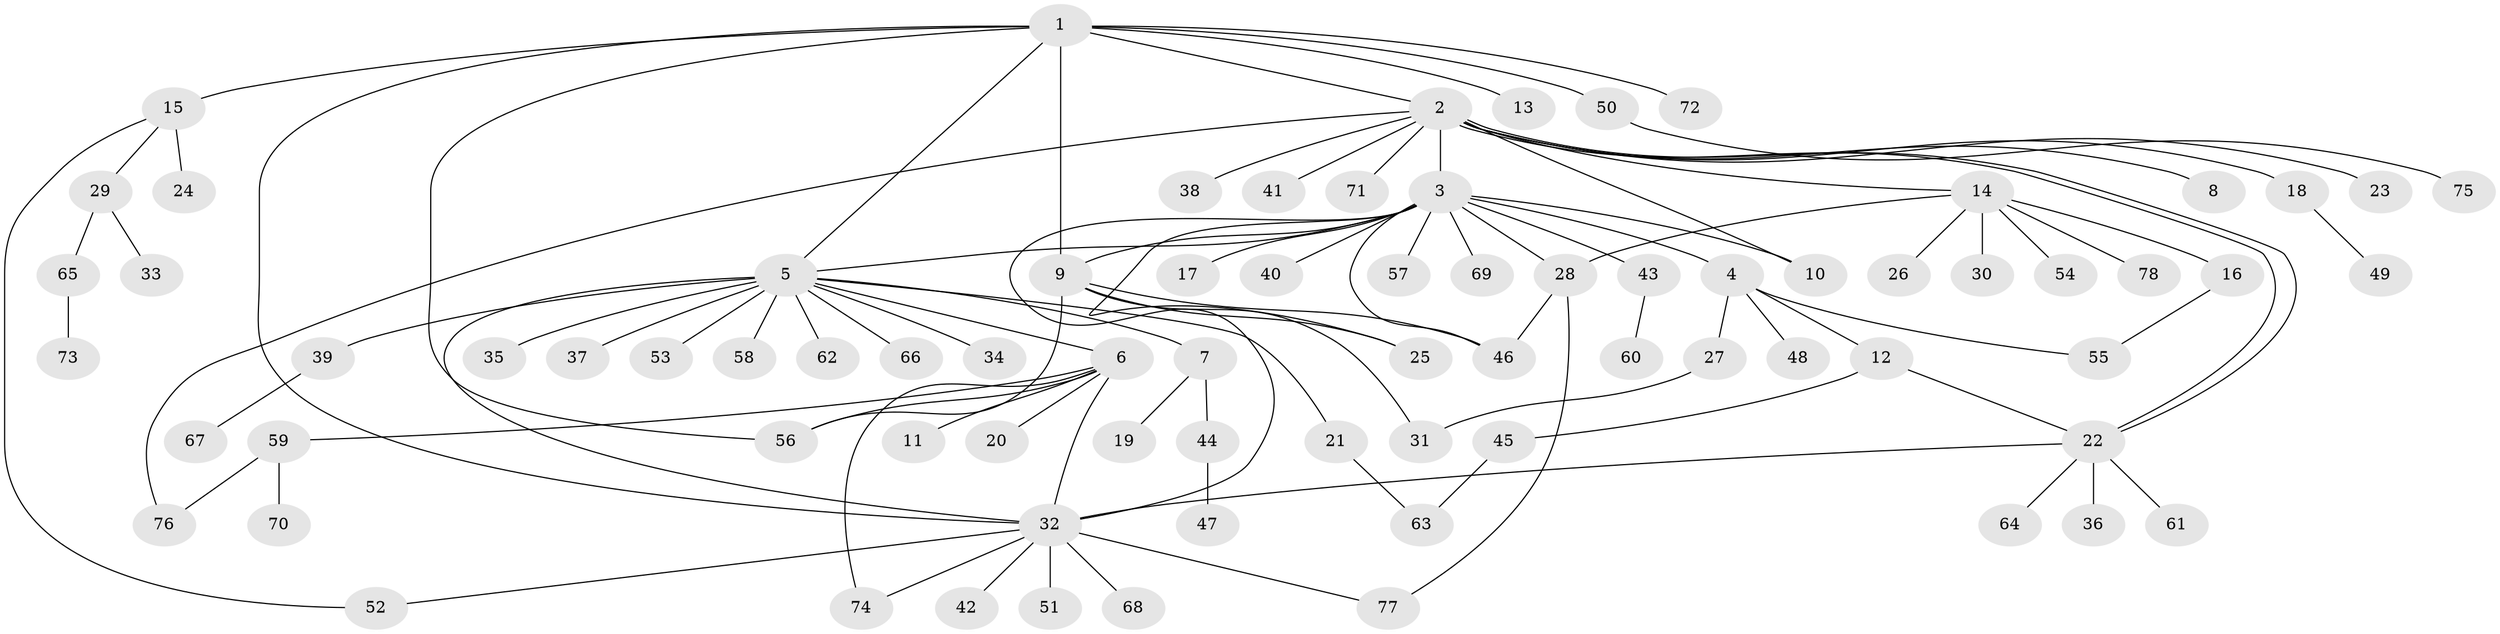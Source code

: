 // coarse degree distribution, {9: 0.017543859649122806, 18: 0.017543859649122806, 13: 0.017543859649122806, 6: 0.05263157894736842, 14: 0.017543859649122806, 2: 0.17543859649122806, 1: 0.5964912280701754, 5: 0.017543859649122806, 3: 0.05263157894736842, 4: 0.017543859649122806, 10: 0.017543859649122806}
// Generated by graph-tools (version 1.1) at 2025/23/03/03/25 07:23:53]
// undirected, 78 vertices, 99 edges
graph export_dot {
graph [start="1"]
  node [color=gray90,style=filled];
  1;
  2;
  3;
  4;
  5;
  6;
  7;
  8;
  9;
  10;
  11;
  12;
  13;
  14;
  15;
  16;
  17;
  18;
  19;
  20;
  21;
  22;
  23;
  24;
  25;
  26;
  27;
  28;
  29;
  30;
  31;
  32;
  33;
  34;
  35;
  36;
  37;
  38;
  39;
  40;
  41;
  42;
  43;
  44;
  45;
  46;
  47;
  48;
  49;
  50;
  51;
  52;
  53;
  54;
  55;
  56;
  57;
  58;
  59;
  60;
  61;
  62;
  63;
  64;
  65;
  66;
  67;
  68;
  69;
  70;
  71;
  72;
  73;
  74;
  75;
  76;
  77;
  78;
  1 -- 2;
  1 -- 5;
  1 -- 9;
  1 -- 13;
  1 -- 15;
  1 -- 32;
  1 -- 50;
  1 -- 56;
  1 -- 72;
  2 -- 3;
  2 -- 8;
  2 -- 10;
  2 -- 14;
  2 -- 18;
  2 -- 22;
  2 -- 22;
  2 -- 23;
  2 -- 38;
  2 -- 41;
  2 -- 71;
  2 -- 76;
  3 -- 4;
  3 -- 5;
  3 -- 9;
  3 -- 10;
  3 -- 17;
  3 -- 25;
  3 -- 28;
  3 -- 32;
  3 -- 40;
  3 -- 43;
  3 -- 46;
  3 -- 57;
  3 -- 69;
  4 -- 12;
  4 -- 27;
  4 -- 48;
  4 -- 55;
  5 -- 6;
  5 -- 7;
  5 -- 21;
  5 -- 32;
  5 -- 34;
  5 -- 35;
  5 -- 37;
  5 -- 39;
  5 -- 53;
  5 -- 58;
  5 -- 62;
  5 -- 66;
  6 -- 11;
  6 -- 20;
  6 -- 32;
  6 -- 56;
  6 -- 59;
  6 -- 74;
  7 -- 19;
  7 -- 44;
  9 -- 25;
  9 -- 31;
  9 -- 46;
  9 -- 56;
  12 -- 22;
  12 -- 45;
  14 -- 16;
  14 -- 26;
  14 -- 28;
  14 -- 30;
  14 -- 54;
  14 -- 78;
  15 -- 24;
  15 -- 29;
  15 -- 52;
  16 -- 55;
  18 -- 49;
  21 -- 63;
  22 -- 32;
  22 -- 36;
  22 -- 61;
  22 -- 64;
  27 -- 31;
  28 -- 46;
  28 -- 77;
  29 -- 33;
  29 -- 65;
  32 -- 42;
  32 -- 51;
  32 -- 52;
  32 -- 68;
  32 -- 74;
  32 -- 77;
  39 -- 67;
  43 -- 60;
  44 -- 47;
  45 -- 63;
  50 -- 75;
  59 -- 70;
  59 -- 76;
  65 -- 73;
}
